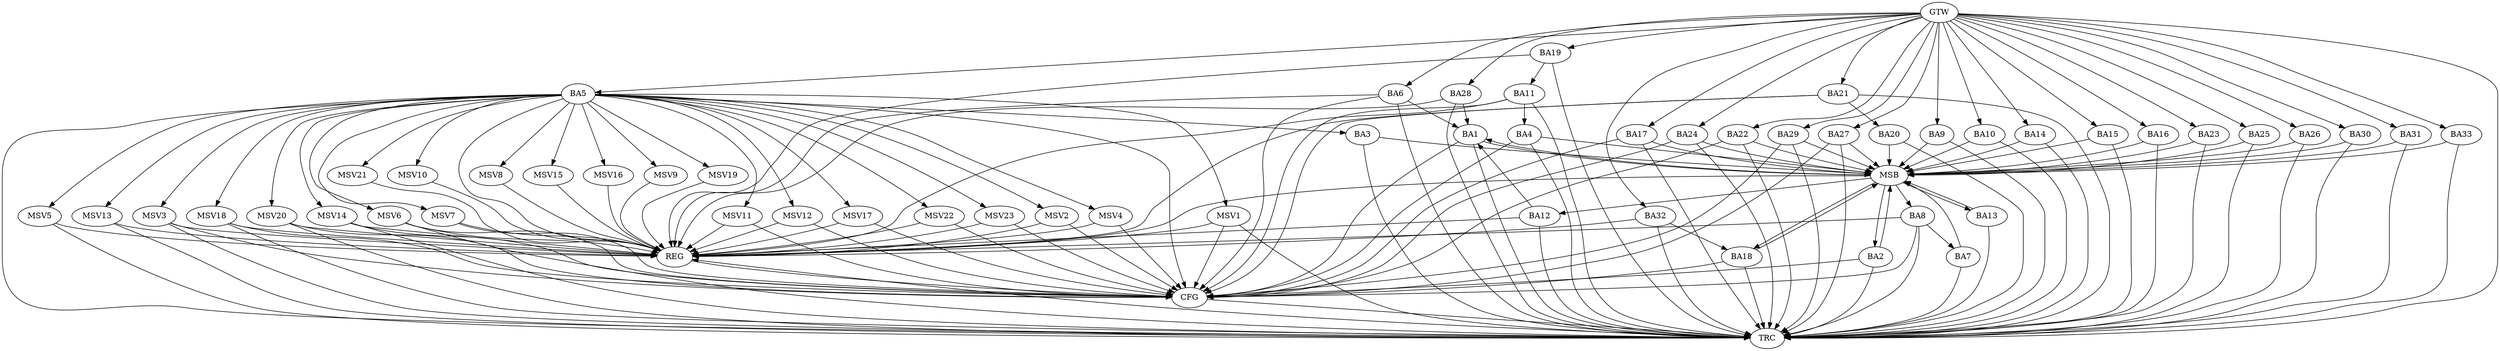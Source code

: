 strict digraph G {
  BA1 [ label="BA1" ];
  BA2 [ label="BA2" ];
  BA3 [ label="BA3" ];
  BA4 [ label="BA4" ];
  BA5 [ label="BA5" ];
  BA6 [ label="BA6" ];
  BA7 [ label="BA7" ];
  BA8 [ label="BA8" ];
  BA9 [ label="BA9" ];
  BA10 [ label="BA10" ];
  BA11 [ label="BA11" ];
  BA12 [ label="BA12" ];
  BA13 [ label="BA13" ];
  BA14 [ label="BA14" ];
  BA15 [ label="BA15" ];
  BA16 [ label="BA16" ];
  BA17 [ label="BA17" ];
  BA18 [ label="BA18" ];
  BA19 [ label="BA19" ];
  BA20 [ label="BA20" ];
  BA21 [ label="BA21" ];
  BA22 [ label="BA22" ];
  BA23 [ label="BA23" ];
  BA24 [ label="BA24" ];
  BA25 [ label="BA25" ];
  BA26 [ label="BA26" ];
  BA27 [ label="BA27" ];
  BA28 [ label="BA28" ];
  BA29 [ label="BA29" ];
  BA30 [ label="BA30" ];
  BA31 [ label="BA31" ];
  BA32 [ label="BA32" ];
  BA33 [ label="BA33" ];
  GTW [ label="GTW" ];
  REG [ label="REG" ];
  MSB [ label="MSB" ];
  CFG [ label="CFG" ];
  TRC [ label="TRC" ];
  MSV1 [ label="MSV1" ];
  MSV2 [ label="MSV2" ];
  MSV3 [ label="MSV3" ];
  MSV4 [ label="MSV4" ];
  MSV5 [ label="MSV5" ];
  MSV6 [ label="MSV6" ];
  MSV7 [ label="MSV7" ];
  MSV8 [ label="MSV8" ];
  MSV9 [ label="MSV9" ];
  MSV10 [ label="MSV10" ];
  MSV11 [ label="MSV11" ];
  MSV12 [ label="MSV12" ];
  MSV13 [ label="MSV13" ];
  MSV14 [ label="MSV14" ];
  MSV15 [ label="MSV15" ];
  MSV16 [ label="MSV16" ];
  MSV17 [ label="MSV17" ];
  MSV18 [ label="MSV18" ];
  MSV19 [ label="MSV19" ];
  MSV20 [ label="MSV20" ];
  MSV21 [ label="MSV21" ];
  MSV22 [ label="MSV22" ];
  MSV23 [ label="MSV23" ];
  BA5 -> BA3;
  BA6 -> BA1;
  BA8 -> BA7;
  BA11 -> BA4;
  BA12 -> BA1;
  BA19 -> BA11;
  BA21 -> BA20;
  BA28 -> BA1;
  BA32 -> BA18;
  GTW -> BA5;
  GTW -> BA6;
  GTW -> BA9;
  GTW -> BA10;
  GTW -> BA14;
  GTW -> BA15;
  GTW -> BA16;
  GTW -> BA17;
  GTW -> BA19;
  GTW -> BA21;
  GTW -> BA22;
  GTW -> BA23;
  GTW -> BA24;
  GTW -> BA25;
  GTW -> BA26;
  GTW -> BA27;
  GTW -> BA28;
  GTW -> BA29;
  GTW -> BA30;
  GTW -> BA31;
  GTW -> BA32;
  GTW -> BA33;
  BA5 -> REG;
  BA6 -> REG;
  BA8 -> REG;
  BA11 -> REG;
  BA12 -> REG;
  BA19 -> REG;
  BA21 -> REG;
  BA28 -> REG;
  BA32 -> REG;
  BA1 -> MSB;
  MSB -> BA2;
  MSB -> REG;
  BA2 -> MSB;
  MSB -> BA1;
  BA3 -> MSB;
  BA4 -> MSB;
  BA7 -> MSB;
  BA9 -> MSB;
  MSB -> BA8;
  BA10 -> MSB;
  BA13 -> MSB;
  BA14 -> MSB;
  BA15 -> MSB;
  BA16 -> MSB;
  BA17 -> MSB;
  BA18 -> MSB;
  BA20 -> MSB;
  BA22 -> MSB;
  MSB -> BA12;
  BA23 -> MSB;
  BA24 -> MSB;
  BA25 -> MSB;
  MSB -> BA18;
  BA26 -> MSB;
  BA27 -> MSB;
  BA29 -> MSB;
  BA30 -> MSB;
  BA31 -> MSB;
  BA33 -> MSB;
  MSB -> BA13;
  BA8 -> CFG;
  BA2 -> CFG;
  BA4 -> CFG;
  BA11 -> CFG;
  BA29 -> CFG;
  BA17 -> CFG;
  BA6 -> CFG;
  BA22 -> CFG;
  BA24 -> CFG;
  BA5 -> CFG;
  BA1 -> CFG;
  BA27 -> CFG;
  BA18 -> CFG;
  BA21 -> CFG;
  REG -> CFG;
  BA1 -> TRC;
  BA2 -> TRC;
  BA3 -> TRC;
  BA4 -> TRC;
  BA5 -> TRC;
  BA6 -> TRC;
  BA7 -> TRC;
  BA8 -> TRC;
  BA9 -> TRC;
  BA10 -> TRC;
  BA11 -> TRC;
  BA12 -> TRC;
  BA13 -> TRC;
  BA14 -> TRC;
  BA15 -> TRC;
  BA16 -> TRC;
  BA17 -> TRC;
  BA18 -> TRC;
  BA19 -> TRC;
  BA20 -> TRC;
  BA21 -> TRC;
  BA22 -> TRC;
  BA23 -> TRC;
  BA24 -> TRC;
  BA25 -> TRC;
  BA26 -> TRC;
  BA27 -> TRC;
  BA28 -> TRC;
  BA29 -> TRC;
  BA30 -> TRC;
  BA31 -> TRC;
  BA32 -> TRC;
  BA33 -> TRC;
  GTW -> TRC;
  CFG -> TRC;
  TRC -> REG;
  BA5 -> MSV1;
  MSV1 -> REG;
  MSV1 -> TRC;
  MSV1 -> CFG;
  BA5 -> MSV2;
  BA5 -> MSV3;
  BA5 -> MSV4;
  MSV2 -> REG;
  MSV2 -> CFG;
  MSV3 -> REG;
  MSV3 -> TRC;
  MSV3 -> CFG;
  MSV4 -> REG;
  MSV4 -> CFG;
  BA5 -> MSV5;
  BA5 -> MSV6;
  BA5 -> MSV7;
  BA5 -> MSV8;
  MSV5 -> REG;
  MSV5 -> TRC;
  MSV6 -> REG;
  MSV6 -> TRC;
  MSV6 -> CFG;
  MSV7 -> REG;
  MSV7 -> CFG;
  MSV8 -> REG;
  BA5 -> MSV9;
  MSV9 -> REG;
  BA5 -> MSV10;
  MSV10 -> REG;
  BA5 -> MSV11;
  MSV11 -> REG;
  MSV11 -> CFG;
  BA5 -> MSV12;
  MSV12 -> REG;
  MSV12 -> CFG;
  BA5 -> MSV13;
  MSV13 -> REG;
  MSV13 -> TRC;
  BA5 -> MSV14;
  BA5 -> MSV15;
  MSV14 -> REG;
  MSV14 -> TRC;
  MSV14 -> CFG;
  MSV15 -> REG;
  BA5 -> MSV16;
  MSV16 -> REG;
  BA5 -> MSV17;
  MSV17 -> REG;
  MSV17 -> CFG;
  BA5 -> MSV18;
  MSV18 -> REG;
  MSV18 -> TRC;
  MSV18 -> CFG;
  BA5 -> MSV19;
  MSV19 -> REG;
  BA5 -> MSV20;
  BA5 -> MSV21;
  BA5 -> MSV22;
  BA5 -> MSV23;
  MSV20 -> REG;
  MSV20 -> TRC;
  MSV20 -> CFG;
  MSV21 -> REG;
  MSV22 -> REG;
  MSV22 -> CFG;
  MSV23 -> REG;
  MSV23 -> CFG;
}
